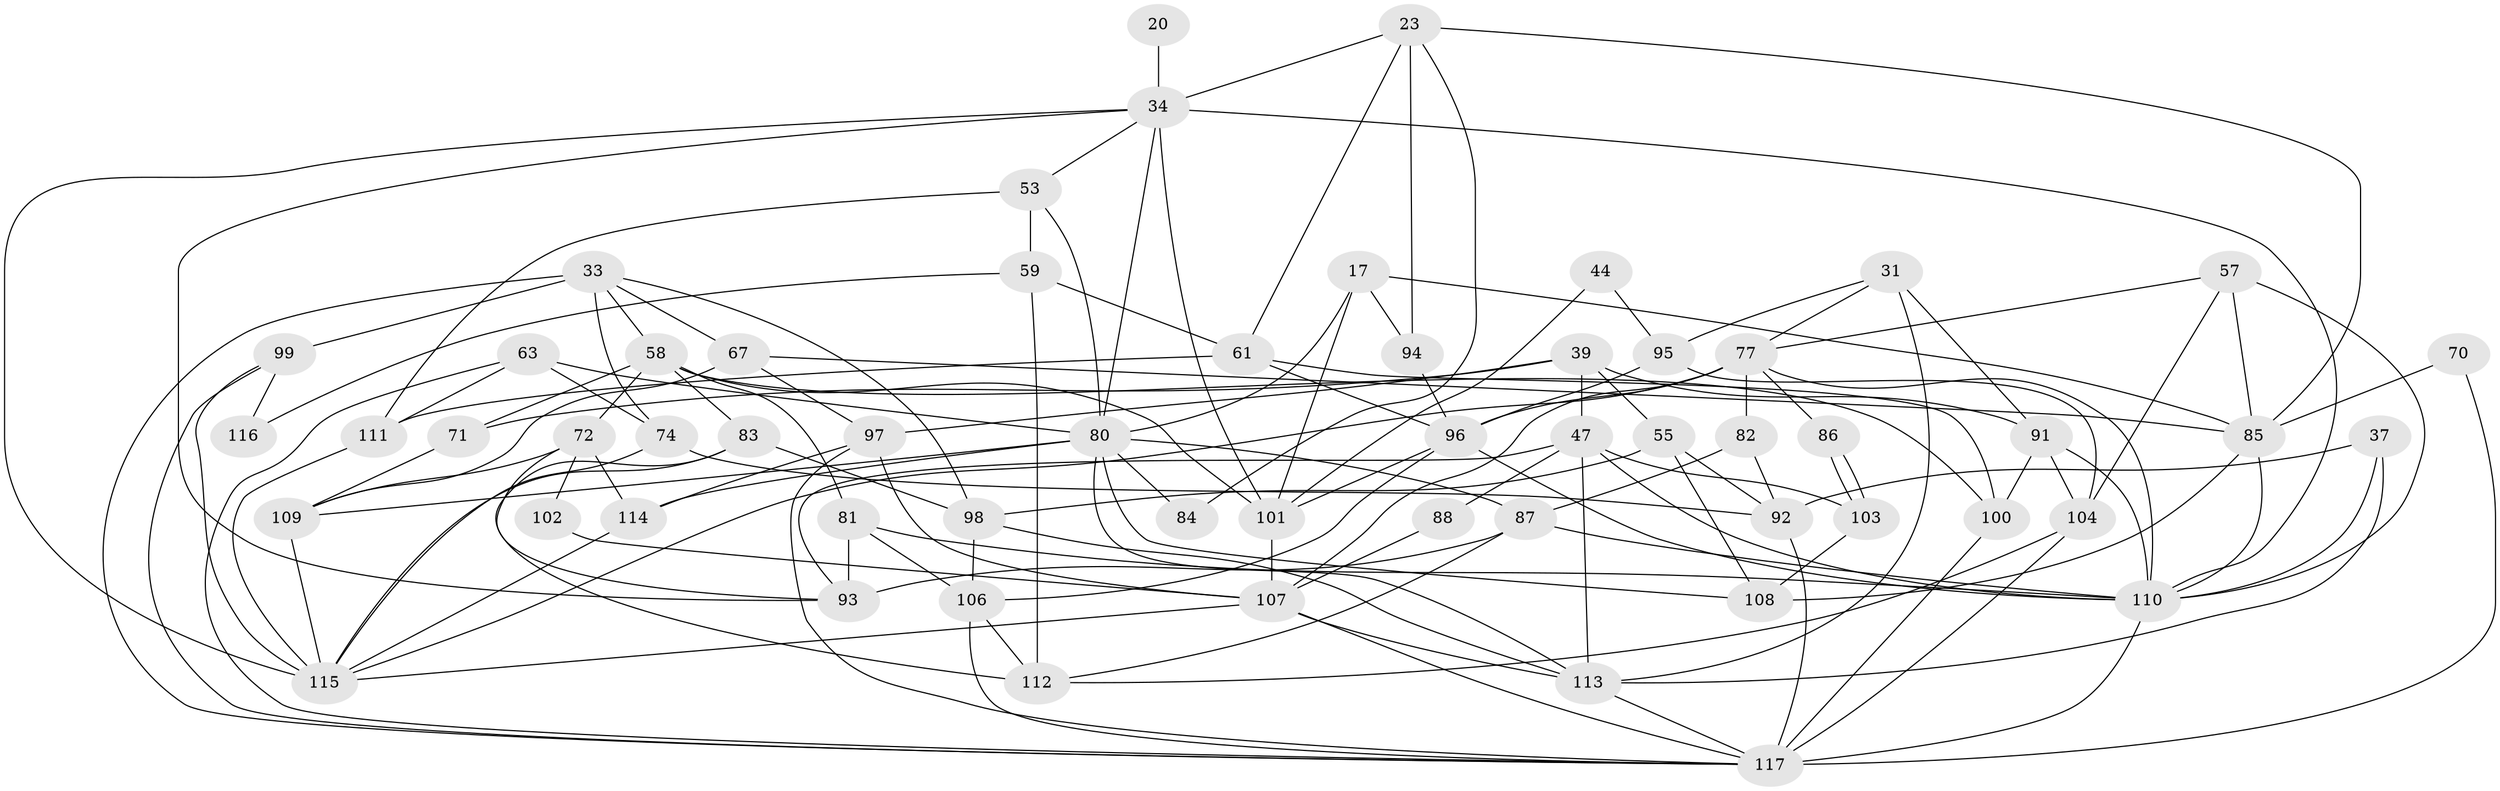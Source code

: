 // original degree distribution, {4: 0.3247863247863248, 3: 0.2564102564102564, 5: 0.1623931623931624, 6: 0.07692307692307693, 2: 0.11965811965811966, 7: 0.05982905982905983}
// Generated by graph-tools (version 1.1) at 2025/52/03/04/25 21:52:10]
// undirected, 58 vertices, 141 edges
graph export_dot {
graph [start="1"]
  node [color=gray90,style=filled];
  17;
  20;
  23;
  31;
  33;
  34 [super="+22+8"];
  37;
  39 [super="+16"];
  44;
  47 [super="+32"];
  53;
  55;
  57 [super="+9"];
  58 [super="+42+14"];
  59 [super="+38"];
  61;
  63;
  67;
  70;
  71;
  72 [super="+3"];
  74;
  77 [super="+28"];
  80 [super="+13+26+50+52+43"];
  81;
  82;
  83;
  84;
  85 [super="+29+49"];
  86;
  87;
  88;
  91 [super="+2+25"];
  92 [super="+45"];
  93 [super="+56"];
  94;
  95 [super="+7"];
  96 [super="+60+90"];
  97 [super="+12+79"];
  98 [super="+41"];
  99 [super="+75"];
  100 [super="+69"];
  101 [super="+10"];
  102;
  103;
  104;
  106 [super="+62+89"];
  107 [super="+65"];
  108;
  109 [super="+76"];
  110 [super="+73"];
  111 [super="+5"];
  112;
  113 [super="+1+51"];
  114 [super="+30"];
  115 [super="+15+105"];
  116;
  117 [super="+66"];
  17 -- 94;
  17 -- 101 [weight=2];
  17 -- 85;
  17 -- 80 [weight=3];
  20 -- 34 [weight=2];
  23 -- 85;
  23 -- 61;
  23 -- 84;
  23 -- 94;
  23 -- 34 [weight=2];
  31 -- 77;
  31 -- 91 [weight=2];
  31 -- 95;
  31 -- 113 [weight=2];
  33 -- 67;
  33 -- 99 [weight=2];
  33 -- 74;
  33 -- 98;
  33 -- 58;
  33 -- 117;
  34 -- 101 [weight=2];
  34 -- 53;
  34 -- 110 [weight=2];
  34 -- 93;
  34 -- 80 [weight=2];
  34 -- 115 [weight=2];
  37 -- 92 [weight=2];
  37 -- 113;
  37 -- 110;
  39 -- 47 [weight=2];
  39 -- 71;
  39 -- 97;
  39 -- 91;
  39 -- 55;
  44 -- 101;
  44 -- 95;
  47 -- 88;
  47 -- 113 [weight=2];
  47 -- 103;
  47 -- 93;
  47 -- 110;
  53 -- 111 [weight=2];
  53 -- 59;
  53 -- 80;
  55 -- 98;
  55 -- 92 [weight=2];
  55 -- 108;
  57 -- 104;
  57 -- 77;
  57 -- 85 [weight=2];
  57 -- 110;
  58 -- 83;
  58 -- 71;
  58 -- 72 [weight=2];
  58 -- 81;
  58 -- 100;
  58 -- 101;
  59 -- 112 [weight=2];
  59 -- 116;
  59 -- 61;
  61 -- 100;
  61 -- 111;
  61 -- 96;
  63 -- 111;
  63 -- 74;
  63 -- 80;
  63 -- 117;
  67 -- 109 [weight=2];
  67 -- 97;
  67 -- 85;
  70 -- 85;
  70 -- 117;
  71 -- 109;
  72 -- 93 [weight=2];
  72 -- 102;
  72 -- 109;
  72 -- 114 [weight=2];
  74 -- 92;
  74 -- 115;
  77 -- 107 [weight=2];
  77 -- 82;
  77 -- 86;
  77 -- 110;
  77 -- 115;
  77 -- 96;
  80 -- 114;
  80 -- 113;
  80 -- 108;
  80 -- 87;
  80 -- 109;
  80 -- 84;
  81 -- 110;
  81 -- 93;
  81 -- 106 [weight=2];
  82 -- 92;
  82 -- 87;
  83 -- 115;
  83 -- 112;
  83 -- 98;
  85 -- 108;
  85 -- 110;
  86 -- 103;
  86 -- 103;
  87 -- 112;
  87 -- 93;
  87 -- 110;
  88 -- 107;
  91 -- 104;
  91 -- 100;
  91 -- 110 [weight=3];
  92 -- 117;
  94 -- 96;
  95 -- 104;
  95 -- 96 [weight=2];
  96 -- 110 [weight=2];
  96 -- 101;
  96 -- 106;
  97 -- 117;
  97 -- 107;
  97 -- 114;
  98 -- 106;
  98 -- 113;
  99 -- 115;
  99 -- 116;
  99 -- 117;
  100 -- 117 [weight=2];
  101 -- 107;
  102 -- 107;
  103 -- 108;
  104 -- 112;
  104 -- 117;
  106 -- 112;
  106 -- 117;
  107 -- 115;
  107 -- 113 [weight=2];
  107 -- 117;
  109 -- 115;
  110 -- 117 [weight=2];
  111 -- 115;
  113 -- 117;
  114 -- 115;
}
